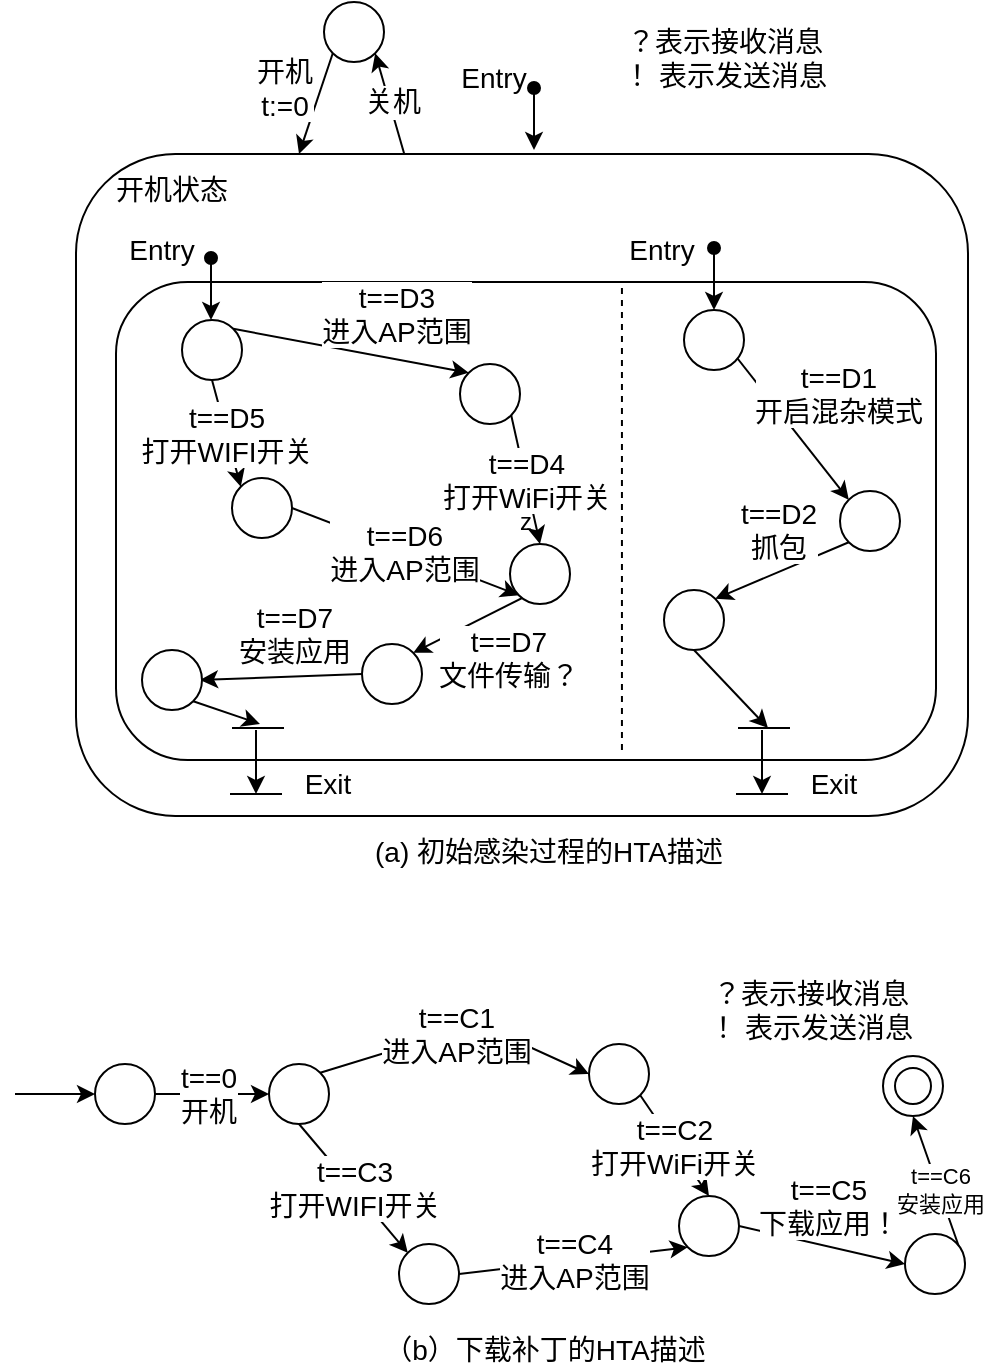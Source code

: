 <mxfile version="12.9.2" type="github" pages="3">
  <diagram id="aFrichsZubXLWK6YZcP_" name="Page-1">
    <mxGraphModel dx="946" dy="516" grid="0" gridSize="10" guides="1" tooltips="1" connect="1" arrows="1" fold="1" page="1" pageScale="1" pageWidth="827" pageHeight="1169" math="0" shadow="0">
      <root>
        <mxCell id="0" />
        <mxCell id="1" parent="0" />
        <mxCell id="72bKas-eFgV5V1hWHT99-27" value="" style="rounded=1;whiteSpace=wrap;html=1;" parent="1" vertex="1">
          <mxGeometry x="182" y="222" width="446" height="331" as="geometry" />
        </mxCell>
        <mxCell id="72bKas-eFgV5V1hWHT99-33" value="z" style="rounded=1;whiteSpace=wrap;html=1;" parent="1" vertex="1">
          <mxGeometry x="202" y="286" width="410" height="239" as="geometry" />
        </mxCell>
        <mxCell id="72bKas-eFgV5V1hWHT99-37" value="t==D4&lt;br&gt;打开WiFi开关" style="edgeStyle=none;rounded=0;orthogonalLoop=1;jettySize=auto;html=1;exitX=1;exitY=1;exitDx=0;exitDy=0;entryX=0.5;entryY=0;entryDx=0;entryDy=0;fontSize=14;" parent="1" source="72bKas-eFgV5V1hWHT99-35" target="72bKas-eFgV5V1hWHT99-36" edge="1">
          <mxGeometry relative="1" as="geometry" />
        </mxCell>
        <mxCell id="72bKas-eFgV5V1hWHT99-35" value="" style="ellipse;whiteSpace=wrap;html=1;aspect=fixed;" parent="1" vertex="1">
          <mxGeometry x="374" y="327" width="30" height="30" as="geometry" />
        </mxCell>
        <mxCell id="I7gtCPXE7NLi0zYZQrky-4" style="edgeStyle=none;rounded=0;orthogonalLoop=1;jettySize=auto;html=1;exitX=1;exitY=0.5;exitDx=0;exitDy=0;entryX=1;entryY=0;entryDx=0;entryDy=0;" parent="1" source="72bKas-eFgV5V1hWHT99-36" target="I7gtCPXE7NLi0zYZQrky-1" edge="1">
          <mxGeometry relative="1" as="geometry" />
        </mxCell>
        <mxCell id="I7gtCPXE7NLi0zYZQrky-6" value="&lt;font style=&quot;font-size: 14px&quot;&gt;t==D7&lt;br&gt;文件传输？&lt;/font&gt;" style="text;html=1;align=center;verticalAlign=middle;resizable=0;points=[];labelBackgroundColor=#ffffff;" parent="I7gtCPXE7NLi0zYZQrky-4" vertex="1" connectable="0">
          <mxGeometry x="-0.105" y="2" relative="1" as="geometry">
            <mxPoint x="2.73" y="22.04" as="offset" />
          </mxGeometry>
        </mxCell>
        <mxCell id="72bKas-eFgV5V1hWHT99-36" value="" style="ellipse;whiteSpace=wrap;html=1;aspect=fixed;" parent="1" vertex="1">
          <mxGeometry x="399" y="417" width="30" height="30" as="geometry" />
        </mxCell>
        <mxCell id="72bKas-eFgV5V1hWHT99-46" style="edgeStyle=none;rounded=0;orthogonalLoop=1;jettySize=auto;html=1;exitX=1;exitY=0;exitDx=0;exitDy=0;entryX=0;entryY=0;entryDx=0;entryDy=0;" parent="1" source="72bKas-eFgV5V1hWHT99-45" target="72bKas-eFgV5V1hWHT99-35" edge="1">
          <mxGeometry relative="1" as="geometry">
            <Array as="points" />
          </mxGeometry>
        </mxCell>
        <mxCell id="72bKas-eFgV5V1hWHT99-65" value="t==D3&lt;br&gt;进入AP范围" style="text;html=1;align=center;verticalAlign=middle;resizable=0;points=[];labelBackgroundColor=#ffffff;fontSize=14;" parent="72bKas-eFgV5V1hWHT99-46" vertex="1" connectable="0">
          <mxGeometry x="-0.023" y="-1" relative="1" as="geometry">
            <mxPoint x="23.63" y="-19.76" as="offset" />
          </mxGeometry>
        </mxCell>
        <mxCell id="72bKas-eFgV5V1hWHT99-56" value="t==D5&lt;br&gt;打开WIFI开关" style="edgeStyle=none;rounded=0;orthogonalLoop=1;jettySize=auto;html=1;exitX=0.5;exitY=1;exitDx=0;exitDy=0;entryX=0;entryY=0;entryDx=0;entryDy=0;fontSize=14;" parent="1" source="72bKas-eFgV5V1hWHT99-45" target="72bKas-eFgV5V1hWHT99-55" edge="1">
          <mxGeometry relative="1" as="geometry">
            <Array as="points" />
          </mxGeometry>
        </mxCell>
        <mxCell id="72bKas-eFgV5V1hWHT99-45" value="" style="ellipse;whiteSpace=wrap;html=1;aspect=fixed;" parent="1" vertex="1">
          <mxGeometry x="235" y="305" width="30" height="30" as="geometry" />
        </mxCell>
        <mxCell id="72bKas-eFgV5V1hWHT99-51" value="&lt;font style=&quot;font-size: 14px&quot;&gt;？表示接收消息&lt;br&gt;！ 表示发送消息&lt;/font&gt;" style="text;html=1;align=center;verticalAlign=middle;resizable=0;points=[];autosize=1;" parent="1" vertex="1">
          <mxGeometry x="446" y="154" width="120" height="40" as="geometry" />
        </mxCell>
        <mxCell id="72bKas-eFgV5V1hWHT99-57" value="t==D6&lt;br&gt;进入AP范围" style="edgeStyle=none;rounded=0;orthogonalLoop=1;jettySize=auto;html=1;exitX=1;exitY=0.5;exitDx=0;exitDy=0;entryX=0;entryY=1;entryDx=0;entryDy=0;fontSize=14;" parent="1" source="72bKas-eFgV5V1hWHT99-55" target="72bKas-eFgV5V1hWHT99-36" edge="1">
          <mxGeometry relative="1" as="geometry" />
        </mxCell>
        <mxCell id="72bKas-eFgV5V1hWHT99-55" value="" style="ellipse;whiteSpace=wrap;html=1;aspect=fixed;" parent="1" vertex="1">
          <mxGeometry x="260" y="384" width="30" height="30" as="geometry" />
        </mxCell>
        <mxCell id="72bKas-eFgV5V1hWHT99-64" value="&lt;font style=&quot;font-size: 14px&quot;&gt;开机状态&lt;/font&gt;" style="text;html=1;strokeColor=none;fillColor=none;align=center;verticalAlign=middle;whiteSpace=wrap;rounded=0;" parent="1" vertex="1">
          <mxGeometry x="200" y="230" width="60" height="20" as="geometry" />
        </mxCell>
        <mxCell id="I7gtCPXE7NLi0zYZQrky-5" value="&lt;font style=&quot;font-size: 14px&quot;&gt;t==D7&lt;br&gt;安装应用&lt;/font&gt;" style="edgeStyle=none;rounded=0;orthogonalLoop=1;jettySize=auto;html=1;exitX=0;exitY=0.5;exitDx=0;exitDy=0;entryX=1;entryY=0.5;entryDx=0;entryDy=0;" parent="1" source="I7gtCPXE7NLi0zYZQrky-1" edge="1">
          <mxGeometry x="-0.183" y="-21" relative="1" as="geometry">
            <mxPoint x="349" y="474" as="sourcePoint" />
            <mxPoint x="244" y="485" as="targetPoint" />
            <mxPoint as="offset" />
          </mxGeometry>
        </mxCell>
        <mxCell id="I7gtCPXE7NLi0zYZQrky-1" value="" style="ellipse;whiteSpace=wrap;html=1;aspect=fixed;" parent="1" vertex="1">
          <mxGeometry x="325" y="467" width="30" height="30" as="geometry" />
        </mxCell>
        <mxCell id="I7gtCPXE7NLi0zYZQrky-85" style="edgeStyle=none;rounded=0;orthogonalLoop=1;jettySize=auto;html=1;exitX=1;exitY=1;exitDx=0;exitDy=0;startArrow=none;startFill=0;" parent="1" source="I7gtCPXE7NLi0zYZQrky-2" edge="1">
          <mxGeometry relative="1" as="geometry">
            <mxPoint x="274" y="507" as="targetPoint" />
          </mxGeometry>
        </mxCell>
        <mxCell id="I7gtCPXE7NLi0zYZQrky-2" value="" style="ellipse;whiteSpace=wrap;html=1;aspect=fixed;" parent="1" vertex="1">
          <mxGeometry x="215" y="470" width="30" height="30" as="geometry" />
        </mxCell>
        <mxCell id="I7gtCPXE7NLi0zYZQrky-10" style="edgeStyle=none;rounded=0;orthogonalLoop=1;jettySize=auto;html=1;entryX=0;entryY=0;entryDx=0;entryDy=0;" parent="1" target="I7gtCPXE7NLi0zYZQrky-9" edge="1">
          <mxGeometry relative="1" as="geometry">
            <mxPoint x="511" y="322" as="sourcePoint" />
          </mxGeometry>
        </mxCell>
        <mxCell id="I7gtCPXE7NLi0zYZQrky-13" value="&lt;font style=&quot;font-size: 14px&quot;&gt;t==D1&lt;br&gt;开启混杂模式&lt;/font&gt;" style="text;html=1;align=center;verticalAlign=middle;resizable=0;points=[];labelBackgroundColor=#ffffff;" parent="I7gtCPXE7NLi0zYZQrky-10" vertex="1" connectable="0">
          <mxGeometry x="-0.162" y="2" relative="1" as="geometry">
            <mxPoint x="26.01" y="-9.45" as="offset" />
          </mxGeometry>
        </mxCell>
        <mxCell id="I7gtCPXE7NLi0zYZQrky-8" value="" style="ellipse;whiteSpace=wrap;html=1;aspect=fixed;" parent="1" vertex="1">
          <mxGeometry x="486" y="300" width="30" height="30" as="geometry" />
        </mxCell>
        <mxCell id="I7gtCPXE7NLi0zYZQrky-12" style="edgeStyle=none;rounded=0;orthogonalLoop=1;jettySize=auto;html=1;exitX=0;exitY=1;exitDx=0;exitDy=0;entryX=1;entryY=0;entryDx=0;entryDy=0;" parent="1" source="I7gtCPXE7NLi0zYZQrky-9" target="I7gtCPXE7NLi0zYZQrky-11" edge="1">
          <mxGeometry relative="1" as="geometry">
            <mxPoint x="612" y="414" as="targetPoint" />
          </mxGeometry>
        </mxCell>
        <mxCell id="I7gtCPXE7NLi0zYZQrky-62" value="&lt;font style=&quot;font-size: 14px&quot;&gt;t==D2&lt;br&gt;抓包&lt;/font&gt;" style="text;html=1;align=center;verticalAlign=middle;resizable=0;points=[];labelBackgroundColor=#ffffff;" parent="I7gtCPXE7NLi0zYZQrky-12" vertex="1" connectable="0">
          <mxGeometry x="-0.038" y="3" relative="1" as="geometry">
            <mxPoint x="-5.03" y="-22.88" as="offset" />
          </mxGeometry>
        </mxCell>
        <mxCell id="I7gtCPXE7NLi0zYZQrky-9" value="" style="ellipse;whiteSpace=wrap;html=1;aspect=fixed;" parent="1" vertex="1">
          <mxGeometry x="564" y="390.5" width="30" height="30" as="geometry" />
        </mxCell>
        <mxCell id="I7gtCPXE7NLi0zYZQrky-72" style="edgeStyle=none;rounded=0;orthogonalLoop=1;jettySize=auto;html=1;exitX=0.5;exitY=1;exitDx=0;exitDy=0;startArrow=none;startFill=0;" parent="1" source="I7gtCPXE7NLi0zYZQrky-11" edge="1">
          <mxGeometry relative="1" as="geometry">
            <mxPoint x="528" y="509" as="targetPoint" />
          </mxGeometry>
        </mxCell>
        <mxCell id="I7gtCPXE7NLi0zYZQrky-11" value="" style="ellipse;whiteSpace=wrap;html=1;aspect=fixed;" parent="1" vertex="1">
          <mxGeometry x="476" y="440" width="30" height="30" as="geometry" />
        </mxCell>
        <mxCell id="I7gtCPXE7NLi0zYZQrky-65" value="" style="endArrow=classic;html=1;startArrow=oval;startFill=1;entryX=0.5;entryY=0;entryDx=0;entryDy=0;" parent="1" target="I7gtCPXE7NLi0zYZQrky-8" edge="1">
          <mxGeometry width="50" height="50" relative="1" as="geometry">
            <mxPoint x="501" y="269" as="sourcePoint" />
            <mxPoint x="497" y="294" as="targetPoint" />
          </mxGeometry>
        </mxCell>
        <mxCell id="I7gtCPXE7NLi0zYZQrky-66" value="&lt;font style=&quot;font-size: 14px&quot;&gt;Entry&lt;/font&gt;" style="text;html=1;strokeColor=none;fillColor=none;align=center;verticalAlign=middle;whiteSpace=wrap;rounded=0;" parent="1" vertex="1">
          <mxGeometry x="455" y="260" width="40" height="20" as="geometry" />
        </mxCell>
        <mxCell id="I7gtCPXE7NLi0zYZQrky-71" value="" style="group" parent="1" vertex="1" connectable="0">
          <mxGeometry x="512" y="509" width="27" height="33" as="geometry" />
        </mxCell>
        <mxCell id="I7gtCPXE7NLi0zYZQrky-67" value="" style="endArrow=classic;html=1;" parent="I7gtCPXE7NLi0zYZQrky-71" edge="1">
          <mxGeometry width="50" height="50" relative="1" as="geometry">
            <mxPoint x="13" y="1" as="sourcePoint" />
            <mxPoint x="13" y="33" as="targetPoint" />
          </mxGeometry>
        </mxCell>
        <mxCell id="I7gtCPXE7NLi0zYZQrky-68" value="" style="endArrow=none;html=1;" parent="I7gtCPXE7NLi0zYZQrky-71" edge="1">
          <mxGeometry width="50" height="50" relative="1" as="geometry">
            <mxPoint x="1" as="sourcePoint" />
            <mxPoint x="27" as="targetPoint" />
          </mxGeometry>
        </mxCell>
        <mxCell id="I7gtCPXE7NLi0zYZQrky-70" value="" style="endArrow=none;html=1;" parent="I7gtCPXE7NLi0zYZQrky-71" edge="1">
          <mxGeometry width="50" height="50" relative="1" as="geometry">
            <mxPoint y="33" as="sourcePoint" />
            <mxPoint x="26" y="33" as="targetPoint" />
          </mxGeometry>
        </mxCell>
        <mxCell id="I7gtCPXE7NLi0zYZQrky-73" style="edgeStyle=none;rounded=0;orthogonalLoop=1;jettySize=auto;html=1;entryX=0.5;entryY=0;entryDx=0;entryDy=0;startArrow=none;startFill=0;" parent="1" source="I7gtCPXE7NLi0zYZQrky-8" target="I7gtCPXE7NLi0zYZQrky-8" edge="1">
          <mxGeometry relative="1" as="geometry" />
        </mxCell>
        <mxCell id="I7gtCPXE7NLi0zYZQrky-74" style="edgeStyle=none;rounded=0;orthogonalLoop=1;jettySize=auto;html=1;entryX=0.5;entryY=0;entryDx=0;entryDy=0;startArrow=none;startFill=0;" parent="1" source="I7gtCPXE7NLi0zYZQrky-8" target="I7gtCPXE7NLi0zYZQrky-8" edge="1">
          <mxGeometry relative="1" as="geometry" />
        </mxCell>
        <mxCell id="I7gtCPXE7NLi0zYZQrky-75" value="&lt;font style=&quot;font-size: 14px&quot;&gt;Entry&lt;/font&gt;" style="text;html=1;strokeColor=none;fillColor=none;align=center;verticalAlign=middle;whiteSpace=wrap;rounded=0;" parent="1" vertex="1">
          <mxGeometry x="205" y="260" width="40" height="20" as="geometry" />
        </mxCell>
        <mxCell id="I7gtCPXE7NLi0zYZQrky-76" value="" style="endArrow=classic;html=1;startArrow=oval;startFill=1;entryX=0.5;entryY=0;entryDx=0;entryDy=0;" parent="1" edge="1">
          <mxGeometry width="50" height="50" relative="1" as="geometry">
            <mxPoint x="249.5" y="274" as="sourcePoint" />
            <mxPoint x="249.5" y="305" as="targetPoint" />
          </mxGeometry>
        </mxCell>
        <mxCell id="I7gtCPXE7NLi0zYZQrky-81" value="" style="group" parent="1" vertex="1" connectable="0">
          <mxGeometry x="259" y="509" width="27" height="33" as="geometry" />
        </mxCell>
        <mxCell id="I7gtCPXE7NLi0zYZQrky-82" value="" style="endArrow=classic;html=1;" parent="I7gtCPXE7NLi0zYZQrky-81" edge="1">
          <mxGeometry width="50" height="50" relative="1" as="geometry">
            <mxPoint x="13" y="1" as="sourcePoint" />
            <mxPoint x="13" y="33" as="targetPoint" />
          </mxGeometry>
        </mxCell>
        <mxCell id="I7gtCPXE7NLi0zYZQrky-83" value="" style="endArrow=none;html=1;" parent="I7gtCPXE7NLi0zYZQrky-81" edge="1">
          <mxGeometry width="50" height="50" relative="1" as="geometry">
            <mxPoint x="1" as="sourcePoint" />
            <mxPoint x="27" as="targetPoint" />
          </mxGeometry>
        </mxCell>
        <mxCell id="I7gtCPXE7NLi0zYZQrky-84" value="" style="endArrow=none;html=1;" parent="I7gtCPXE7NLi0zYZQrky-81" edge="1">
          <mxGeometry width="50" height="50" relative="1" as="geometry">
            <mxPoint y="33" as="sourcePoint" />
            <mxPoint x="26" y="33" as="targetPoint" />
          </mxGeometry>
        </mxCell>
        <mxCell id="I7gtCPXE7NLi0zYZQrky-86" value="&lt;font style=&quot;font-size: 14px&quot;&gt;Exit&lt;/font&gt;" style="text;html=1;strokeColor=none;fillColor=none;align=center;verticalAlign=middle;whiteSpace=wrap;rounded=0;" parent="1" vertex="1">
          <mxGeometry x="288" y="527" width="40" height="20" as="geometry" />
        </mxCell>
        <mxCell id="I7gtCPXE7NLi0zYZQrky-87" value="&lt;font style=&quot;font-size: 14px&quot;&gt;Exit&lt;/font&gt;" style="text;html=1;strokeColor=none;fillColor=none;align=center;verticalAlign=middle;whiteSpace=wrap;rounded=0;" parent="1" vertex="1">
          <mxGeometry x="541" y="527" width="40" height="20" as="geometry" />
        </mxCell>
        <mxCell id="I7gtCPXE7NLi0zYZQrky-89" style="edgeStyle=none;rounded=0;orthogonalLoop=1;jettySize=auto;html=1;exitX=1;exitY=1;exitDx=0;exitDy=0;entryX=0.25;entryY=0;entryDx=0;entryDy=0;startArrow=none;startFill=0;" parent="1" source="I7gtCPXE7NLi0zYZQrky-88" target="72bKas-eFgV5V1hWHT99-27" edge="1">
          <mxGeometry relative="1" as="geometry" />
        </mxCell>
        <mxCell id="I7gtCPXE7NLi0zYZQrky-93" value="&lt;font style=&quot;font-size: 14px&quot;&gt;开机&lt;br&gt;t:=0&lt;/font&gt;" style="text;html=1;align=center;verticalAlign=middle;resizable=0;points=[];labelBackgroundColor=#ffffff;" parent="I7gtCPXE7NLi0zYZQrky-89" vertex="1" connectable="0">
          <mxGeometry x="-0.148" relative="1" as="geometry">
            <mxPoint x="-17.08" y="-4.41" as="offset" />
          </mxGeometry>
        </mxCell>
        <mxCell id="I7gtCPXE7NLi0zYZQrky-90" style="edgeStyle=none;rounded=0;orthogonalLoop=1;jettySize=auto;html=1;exitX=1;exitY=0;exitDx=0;exitDy=0;entryX=0.368;entryY=0;entryDx=0;entryDy=0;entryPerimeter=0;startArrow=classic;startFill=1;endArrow=none;endFill=0;" parent="1" source="I7gtCPXE7NLi0zYZQrky-88" target="72bKas-eFgV5V1hWHT99-27" edge="1">
          <mxGeometry relative="1" as="geometry" />
        </mxCell>
        <mxCell id="I7gtCPXE7NLi0zYZQrky-94" value="&lt;font style=&quot;font-size: 14px&quot;&gt;关机&lt;/font&gt;" style="text;html=1;align=center;verticalAlign=middle;resizable=0;points=[];labelBackgroundColor=#ffffff;" parent="I7gtCPXE7NLi0zYZQrky-90" vertex="1" connectable="0">
          <mxGeometry x="-0.018" y="1" relative="1" as="geometry">
            <mxPoint as="offset" />
          </mxGeometry>
        </mxCell>
        <mxCell id="I7gtCPXE7NLi0zYZQrky-88" value="" style="ellipse;whiteSpace=wrap;html=1;aspect=fixed;direction=south;" parent="1" vertex="1">
          <mxGeometry x="306" y="146" width="30" height="30" as="geometry" />
        </mxCell>
        <mxCell id="n618JuaTmS9eNeg3viYg-1" value="t==C2&lt;br&gt;打开WiFi开关" style="edgeStyle=none;rounded=0;orthogonalLoop=1;jettySize=auto;html=1;exitX=1;exitY=1;exitDx=0;exitDy=0;entryX=0.5;entryY=0;entryDx=0;entryDy=0;fontSize=14;" parent="1" source="n618JuaTmS9eNeg3viYg-2" target="n618JuaTmS9eNeg3viYg-5" edge="1">
          <mxGeometry relative="1" as="geometry" />
        </mxCell>
        <mxCell id="n618JuaTmS9eNeg3viYg-2" value="" style="ellipse;whiteSpace=wrap;html=1;aspect=fixed;" parent="1" vertex="1">
          <mxGeometry x="438.5" y="667" width="30" height="30" as="geometry" />
        </mxCell>
        <mxCell id="n618JuaTmS9eNeg3viYg-3" style="edgeStyle=none;rounded=0;orthogonalLoop=1;jettySize=auto;html=1;exitX=1;exitY=0.5;exitDx=0;exitDy=0;entryX=0;entryY=0.5;entryDx=0;entryDy=0;" parent="1" source="n618JuaTmS9eNeg3viYg-5" target="n618JuaTmS9eNeg3viYg-14" edge="1">
          <mxGeometry relative="1" as="geometry" />
        </mxCell>
        <mxCell id="n618JuaTmS9eNeg3viYg-4" value="&lt;font style=&quot;font-size: 14px&quot;&gt;t==C5&lt;br&gt;下载应用！&lt;/font&gt;" style="text;html=1;align=center;verticalAlign=middle;resizable=0;points=[];labelBackgroundColor=#ffffff;" parent="n618JuaTmS9eNeg3viYg-3" vertex="1" connectable="0">
          <mxGeometry x="-0.105" y="2" relative="1" as="geometry">
            <mxPoint x="6.73" y="-16.33" as="offset" />
          </mxGeometry>
        </mxCell>
        <mxCell id="n618JuaTmS9eNeg3viYg-5" value="" style="ellipse;whiteSpace=wrap;html=1;aspect=fixed;" parent="1" vertex="1">
          <mxGeometry x="483.5" y="743" width="30" height="30" as="geometry" />
        </mxCell>
        <mxCell id="n618JuaTmS9eNeg3viYg-6" style="edgeStyle=none;rounded=0;orthogonalLoop=1;jettySize=auto;html=1;exitX=1;exitY=0;exitDx=0;exitDy=0;entryX=0;entryY=0.5;entryDx=0;entryDy=0;" parent="1" source="n618JuaTmS9eNeg3viYg-9" target="n618JuaTmS9eNeg3viYg-2" edge="1">
          <mxGeometry relative="1" as="geometry">
            <Array as="points">
              <mxPoint x="383.5" y="657" />
            </Array>
          </mxGeometry>
        </mxCell>
        <mxCell id="n618JuaTmS9eNeg3viYg-7" value="t==C1&lt;br&gt;进入AP范围" style="text;html=1;align=center;verticalAlign=middle;resizable=0;points=[];labelBackgroundColor=#ffffff;fontSize=14;" parent="n618JuaTmS9eNeg3viYg-6" vertex="1" connectable="0">
          <mxGeometry x="-0.023" y="-1" relative="1" as="geometry">
            <mxPoint as="offset" />
          </mxGeometry>
        </mxCell>
        <mxCell id="n618JuaTmS9eNeg3viYg-8" value="t==C3&lt;br&gt;打开WIFI开关" style="edgeStyle=none;rounded=0;orthogonalLoop=1;jettySize=auto;html=1;exitX=0.5;exitY=1;exitDx=0;exitDy=0;entryX=0;entryY=0;entryDx=0;entryDy=0;fontSize=14;" parent="1" source="n618JuaTmS9eNeg3viYg-9" target="n618JuaTmS9eNeg3viYg-12" edge="1">
          <mxGeometry relative="1" as="geometry">
            <Array as="points" />
          </mxGeometry>
        </mxCell>
        <mxCell id="n618JuaTmS9eNeg3viYg-9" value="" style="ellipse;whiteSpace=wrap;html=1;aspect=fixed;" parent="1" vertex="1">
          <mxGeometry x="278.5" y="677" width="30" height="30" as="geometry" />
        </mxCell>
        <mxCell id="n618JuaTmS9eNeg3viYg-10" value="&lt;font style=&quot;font-size: 14px&quot;&gt;？表示接收消息&lt;br&gt;！ 表示发送消息&lt;/font&gt;" style="text;html=1;align=center;verticalAlign=middle;resizable=0;points=[];autosize=1;" parent="1" vertex="1">
          <mxGeometry x="488.5" y="630" width="120" height="40" as="geometry" />
        </mxCell>
        <mxCell id="n618JuaTmS9eNeg3viYg-11" value="t==C4&lt;br&gt;进入AP范围" style="edgeStyle=none;rounded=0;orthogonalLoop=1;jettySize=auto;html=1;exitX=1;exitY=0.5;exitDx=0;exitDy=0;entryX=0;entryY=1;entryDx=0;entryDy=0;fontSize=14;" parent="1" source="n618JuaTmS9eNeg3viYg-12" target="n618JuaTmS9eNeg3viYg-5" edge="1">
          <mxGeometry relative="1" as="geometry" />
        </mxCell>
        <mxCell id="n618JuaTmS9eNeg3viYg-12" value="" style="ellipse;whiteSpace=wrap;html=1;aspect=fixed;" parent="1" vertex="1">
          <mxGeometry x="343.5" y="767" width="30" height="30" as="geometry" />
        </mxCell>
        <mxCell id="n618JuaTmS9eNeg3viYg-13" value="t==C6&lt;br&gt;安装应用" style="edgeStyle=none;rounded=0;orthogonalLoop=1;jettySize=auto;html=1;exitX=1;exitY=0.5;exitDx=0;exitDy=0;entryX=0.5;entryY=1;entryDx=0;entryDy=0;" parent="1" source="n618JuaTmS9eNeg3viYg-14" target="n618JuaTmS9eNeg3viYg-15" edge="1">
          <mxGeometry relative="1" as="geometry" />
        </mxCell>
        <mxCell id="n618JuaTmS9eNeg3viYg-14" value="" style="ellipse;whiteSpace=wrap;html=1;aspect=fixed;" parent="1" vertex="1">
          <mxGeometry x="596.5" y="762" width="30" height="30" as="geometry" />
        </mxCell>
        <mxCell id="n618JuaTmS9eNeg3viYg-16" style="edgeStyle=none;rounded=0;orthogonalLoop=1;jettySize=auto;html=1;exitX=1;exitY=0.5;exitDx=0;exitDy=0;entryX=0;entryY=0.5;entryDx=0;entryDy=0;startArrow=none;startFill=0;" parent="1" source="n618JuaTmS9eNeg3viYg-18" target="n618JuaTmS9eNeg3viYg-9" edge="1">
          <mxGeometry relative="1" as="geometry" />
        </mxCell>
        <mxCell id="n618JuaTmS9eNeg3viYg-17" value="&lt;font style=&quot;font-size: 14px&quot;&gt;t==0&lt;br&gt;开机&lt;/font&gt;" style="text;html=1;align=center;verticalAlign=middle;resizable=0;points=[];labelBackgroundColor=#ffffff;" parent="n618JuaTmS9eNeg3viYg-16" vertex="1" connectable="0">
          <mxGeometry x="-0.062" relative="1" as="geometry">
            <mxPoint as="offset" />
          </mxGeometry>
        </mxCell>
        <mxCell id="n618JuaTmS9eNeg3viYg-18" value="" style="ellipse;whiteSpace=wrap;html=1;aspect=fixed;" parent="1" vertex="1">
          <mxGeometry x="191.5" y="677" width="30" height="30" as="geometry" />
        </mxCell>
        <mxCell id="n618JuaTmS9eNeg3viYg-19" value="" style="endArrow=classic;html=1;entryX=0;entryY=0.5;entryDx=0;entryDy=0;" parent="1" target="n618JuaTmS9eNeg3viYg-18" edge="1">
          <mxGeometry width="50" height="50" relative="1" as="geometry">
            <mxPoint x="151.5" y="692" as="sourcePoint" />
            <mxPoint x="163.5" y="670" as="targetPoint" />
          </mxGeometry>
        </mxCell>
        <mxCell id="n618JuaTmS9eNeg3viYg-20" value="&lt;font style=&quot;font-size: 14px&quot;&gt;(a) 初始感染过程的HTA描述&lt;/font&gt;" style="text;html=1;strokeColor=none;fillColor=none;align=center;verticalAlign=middle;whiteSpace=wrap;rounded=0;" parent="1" vertex="1">
          <mxGeometry x="325" y="561" width="187" height="20" as="geometry" />
        </mxCell>
        <mxCell id="n618JuaTmS9eNeg3viYg-21" value="&lt;font style=&quot;font-size: 14px&quot;&gt;（b）下载补丁的HTA描述&lt;/font&gt;" style="text;html=1;strokeColor=none;fillColor=none;align=center;verticalAlign=middle;whiteSpace=wrap;rounded=0;" parent="1" vertex="1">
          <mxGeometry x="301.5" y="810" width="229" height="20" as="geometry" />
        </mxCell>
        <mxCell id="n618JuaTmS9eNeg3viYg-23" value="" style="group" parent="1" vertex="1" connectable="0">
          <mxGeometry x="585.5" y="673" width="30" height="30" as="geometry" />
        </mxCell>
        <mxCell id="n618JuaTmS9eNeg3viYg-15" value="" style="ellipse;whiteSpace=wrap;html=1;aspect=fixed;" parent="n618JuaTmS9eNeg3viYg-23" vertex="1">
          <mxGeometry width="30" height="30" as="geometry" />
        </mxCell>
        <mxCell id="n618JuaTmS9eNeg3viYg-22" value="" style="ellipse;whiteSpace=wrap;html=1;aspect=fixed;" parent="n618JuaTmS9eNeg3viYg-23" vertex="1">
          <mxGeometry x="6" y="6" width="18" height="18" as="geometry" />
        </mxCell>
        <mxCell id="I8YicZDUsZ9lD5Q--U9I-1" value="" style="endArrow=classic;html=1;startArrow=oval;startFill=1;entryX=0.5;entryY=0;entryDx=0;entryDy=0;" parent="1" edge="1">
          <mxGeometry width="50" height="50" relative="1" as="geometry">
            <mxPoint x="411" y="189" as="sourcePoint" />
            <mxPoint x="411" y="220" as="targetPoint" />
          </mxGeometry>
        </mxCell>
        <mxCell id="I8YicZDUsZ9lD5Q--U9I-2" value="&lt;font style=&quot;font-size: 14px&quot;&gt;Entry&lt;/font&gt;" style="text;html=1;strokeColor=none;fillColor=none;align=center;verticalAlign=middle;whiteSpace=wrap;rounded=0;" parent="1" vertex="1">
          <mxGeometry x="371" y="174" width="40" height="20" as="geometry" />
        </mxCell>
        <mxCell id="I8YicZDUsZ9lD5Q--U9I-3" value="" style="endArrow=none;dashed=1;html=1;entryX=0.617;entryY=0.004;entryDx=0;entryDy=0;entryPerimeter=0;exitX=0.617;exitY=0.979;exitDx=0;exitDy=0;exitPerimeter=0;" parent="1" source="72bKas-eFgV5V1hWHT99-33" target="72bKas-eFgV5V1hWHT99-33" edge="1">
          <mxGeometry width="50" height="50" relative="1" as="geometry">
            <mxPoint x="74" y="437" as="sourcePoint" />
            <mxPoint x="124" y="387" as="targetPoint" />
          </mxGeometry>
        </mxCell>
      </root>
    </mxGraphModel>
  </diagram>
  <diagram id="OS8C5WKXuc7M7lFvb1HU" name="Page-2">
    <mxGraphModel dx="946" dy="516" grid="0" gridSize="10" guides="1" tooltips="1" connect="1" arrows="1" fold="1" page="1" pageScale="1" pageWidth="827" pageHeight="1169" math="0" shadow="0">
      <root>
        <mxCell id="QcViOcF529tnItvosPhE-0" />
        <mxCell id="QcViOcF529tnItvosPhE-1" parent="QcViOcF529tnItvosPhE-0" />
        <mxCell id="mZWHz2DVJqp_5d1Qk1-w-4" value="&lt;font style=&quot;font-size: 14px&quot;&gt;文件传输&lt;/font&gt;" style="edgeStyle=orthogonalEdgeStyle;rounded=0;orthogonalLoop=1;jettySize=auto;html=1;exitX=1;exitY=0.25;exitDx=0;exitDy=0;entryX=0;entryY=0.25;entryDx=0;entryDy=0;" parent="QcViOcF529tnItvosPhE-1" source="mZWHz2DVJqp_5d1Qk1-w-0" target="mZWHz2DVJqp_5d1Qk1-w-1" edge="1">
          <mxGeometry x="-0.143" y="10" relative="1" as="geometry">
            <mxPoint as="offset" />
          </mxGeometry>
        </mxCell>
        <mxCell id="mZWHz2DVJqp_5d1Qk1-w-0" value="&lt;font style=&quot;font-size: 14px&quot;&gt;仿真&lt;br&gt;用户&lt;/font&gt;" style="rounded=0;whiteSpace=wrap;html=1;" parent="QcViOcF529tnItvosPhE-1" vertex="1">
          <mxGeometry x="60" y="430" width="50" height="160" as="geometry" />
        </mxCell>
        <mxCell id="mZWHz2DVJqp_5d1Qk1-w-5" style="edgeStyle=orthogonalEdgeStyle;rounded=0;orthogonalLoop=1;jettySize=auto;html=1;exitX=1;exitY=0.25;exitDx=0;exitDy=0;entryX=0;entryY=0.25;entryDx=0;entryDy=0;dashed=1;" parent="QcViOcF529tnItvosPhE-1" source="mZWHz2DVJqp_5d1Qk1-w-1" target="mZWHz2DVJqp_5d1Qk1-w-3" edge="1">
          <mxGeometry relative="1" as="geometry" />
        </mxCell>
        <mxCell id="mZWHz2DVJqp_5d1Qk1-w-6" value="&lt;font style=&quot;font-size: 14px&quot;&gt;扫描&lt;/font&gt;" style="text;html=1;align=center;verticalAlign=middle;resizable=0;points=[];labelBackgroundColor=#ffffff;" parent="mZWHz2DVJqp_5d1Qk1-w-5" vertex="1" connectable="0">
          <mxGeometry x="0.022" y="1" relative="1" as="geometry">
            <mxPoint y="-9" as="offset" />
          </mxGeometry>
        </mxCell>
        <mxCell id="mZWHz2DVJqp_5d1Qk1-w-7" style="edgeStyle=orthogonalEdgeStyle;rounded=0;orthogonalLoop=1;jettySize=auto;html=1;exitX=1;exitY=0.5;exitDx=0;exitDy=0;entryX=0;entryY=0.5;entryDx=0;entryDy=0;dashed=1;" parent="QcViOcF529tnItvosPhE-1" source="mZWHz2DVJqp_5d1Qk1-w-1" target="mZWHz2DVJqp_5d1Qk1-w-3" edge="1">
          <mxGeometry relative="1" as="geometry" />
        </mxCell>
        <mxCell id="mZWHz2DVJqp_5d1Qk1-w-8" value="&lt;font style=&quot;font-size: 14px&quot;&gt;攻击&lt;/font&gt;" style="text;html=1;align=center;verticalAlign=middle;resizable=0;points=[];labelBackgroundColor=#ffffff;" parent="mZWHz2DVJqp_5d1Qk1-w-7" vertex="1" connectable="0">
          <mxGeometry relative="1" as="geometry">
            <mxPoint y="-10" as="offset" />
          </mxGeometry>
        </mxCell>
        <mxCell id="mZWHz2DVJqp_5d1Qk1-w-9" value="&lt;font style=&quot;font-size: 14px&quot;&gt;复制&lt;/font&gt;" style="edgeStyle=orthogonalEdgeStyle;rounded=0;orthogonalLoop=1;jettySize=auto;html=1;exitX=1;exitY=0.75;exitDx=0;exitDy=0;entryX=0;entryY=0.75;entryDx=0;entryDy=0;dashed=1;" parent="QcViOcF529tnItvosPhE-1" source="mZWHz2DVJqp_5d1Qk1-w-1" target="mZWHz2DVJqp_5d1Qk1-w-3" edge="1">
          <mxGeometry y="10" relative="1" as="geometry">
            <mxPoint as="offset" />
          </mxGeometry>
        </mxCell>
        <mxCell id="mZWHz2DVJqp_5d1Qk1-w-1" value="&lt;font style=&quot;font-size: 14px&quot;&gt;最初感染主机&lt;/font&gt;" style="rounded=0;whiteSpace=wrap;html=1;" parent="QcViOcF529tnItvosPhE-1" vertex="1">
          <mxGeometry x="180" y="430" width="50" height="160" as="geometry" />
        </mxCell>
        <mxCell id="mZWHz2DVJqp_5d1Qk1-w-11" style="edgeStyle=orthogonalEdgeStyle;rounded=0;orthogonalLoop=1;jettySize=auto;html=1;exitX=1;exitY=0.5;exitDx=0;exitDy=0;entryX=0;entryY=0.5;entryDx=0;entryDy=0;" parent="QcViOcF529tnItvosPhE-1" source="mZWHz2DVJqp_5d1Qk1-w-3" target="mZWHz2DVJqp_5d1Qk1-w-10" edge="1">
          <mxGeometry relative="1" as="geometry" />
        </mxCell>
        <mxCell id="mZWHz2DVJqp_5d1Qk1-w-12" value="&lt;font style=&quot;font-size: 14px&quot;&gt;下载应用&lt;/font&gt;" style="text;html=1;align=center;verticalAlign=middle;resizable=0;points=[];labelBackgroundColor=#ffffff;" parent="mZWHz2DVJqp_5d1Qk1-w-11" vertex="1" connectable="0">
          <mxGeometry x="-0.018" y="2" relative="1" as="geometry">
            <mxPoint x="-4" y="-12" as="offset" />
          </mxGeometry>
        </mxCell>
        <mxCell id="mZWHz2DVJqp_5d1Qk1-w-3" value="&lt;font style=&quot;font-size: 14px&quot;&gt;靶机&lt;/font&gt;" style="rounded=0;whiteSpace=wrap;html=1;" parent="QcViOcF529tnItvosPhE-1" vertex="1">
          <mxGeometry x="320" y="430" width="50" height="160" as="geometry" />
        </mxCell>
        <mxCell id="mZWHz2DVJqp_5d1Qk1-w-10" value="&lt;font style=&quot;font-size: 14px&quot;&gt;服务器&lt;/font&gt;" style="rounded=0;whiteSpace=wrap;html=1;" parent="QcViOcF529tnItvosPhE-1" vertex="1">
          <mxGeometry x="441" y="430" width="50" height="160" as="geometry" />
        </mxCell>
      </root>
    </mxGraphModel>
  </diagram>
  <diagram id="wAkDaSQZ4BGJu10r0Alu" name="Page-3">
    <mxGraphModel dx="946" dy="516" grid="1" gridSize="10" guides="1" tooltips="1" connect="1" arrows="1" fold="1" page="1" pageScale="1" pageWidth="827" pageHeight="1169" math="0" shadow="0">
      <root>
        <mxCell id="a1j12kgbCN-dSTeJvIJ7-0" />
        <mxCell id="a1j12kgbCN-dSTeJvIJ7-1" parent="a1j12kgbCN-dSTeJvIJ7-0" />
        <mxCell id="NJEcU-oL9rQNw698swnb-0" value="" style="rounded=1;whiteSpace=wrap;html=1;" parent="a1j12kgbCN-dSTeJvIJ7-1" vertex="1">
          <mxGeometry x="182" y="222" width="446" height="558" as="geometry" />
        </mxCell>
        <mxCell id="NJEcU-oL9rQNw698swnb-1" value="" style="rounded=1;whiteSpace=wrap;html=1;" parent="a1j12kgbCN-dSTeJvIJ7-1" vertex="1">
          <mxGeometry x="202" y="286" width="410" height="239" as="geometry" />
        </mxCell>
        <mxCell id="Hy9gdf-j_098mDrj9bar-2" value="" style="rounded=0;orthogonalLoop=1;jettySize=auto;html=1;" edge="1" parent="a1j12kgbCN-dSTeJvIJ7-1" source="NJEcU-oL9rQNw698swnb-10" target="Hy9gdf-j_098mDrj9bar-1">
          <mxGeometry relative="1" as="geometry" />
        </mxCell>
        <mxCell id="Hy9gdf-j_098mDrj9bar-4" value="" style="rounded=0;orthogonalLoop=1;jettySize=auto;html=1;" edge="1" parent="a1j12kgbCN-dSTeJvIJ7-1" source="NJEcU-oL9rQNw698swnb-10" target="Hy9gdf-j_098mDrj9bar-3">
          <mxGeometry relative="1" as="geometry" />
        </mxCell>
        <mxCell id="NJEcU-oL9rQNw698swnb-10" value="" style="ellipse;whiteSpace=wrap;html=1;aspect=fixed;" parent="a1j12kgbCN-dSTeJvIJ7-1" vertex="1">
          <mxGeometry x="235" y="305" width="30" height="30" as="geometry" />
        </mxCell>
        <mxCell id="Hy9gdf-j_098mDrj9bar-7" style="edgeStyle=none;rounded=0;orthogonalLoop=1;jettySize=auto;html=1;exitX=0.5;exitY=1;exitDx=0;exitDy=0;entryX=1;entryY=0;entryDx=0;entryDy=0;" edge="1" parent="a1j12kgbCN-dSTeJvIJ7-1" source="Hy9gdf-j_098mDrj9bar-3" target="Hy9gdf-j_098mDrj9bar-8">
          <mxGeometry relative="1" as="geometry">
            <mxPoint x="282.036" y="473.421" as="targetPoint" />
          </mxGeometry>
        </mxCell>
        <mxCell id="Hy9gdf-j_098mDrj9bar-3" value="" style="ellipse;whiteSpace=wrap;html=1;aspect=fixed;" vertex="1" parent="a1j12kgbCN-dSTeJvIJ7-1">
          <mxGeometry x="328" y="370" width="30" height="30" as="geometry" />
        </mxCell>
        <mxCell id="Hy9gdf-j_098mDrj9bar-6" value="" style="edgeStyle=none;rounded=0;orthogonalLoop=1;jettySize=auto;html=1;entryX=0;entryY=0;entryDx=0;entryDy=0;" edge="1" parent="a1j12kgbCN-dSTeJvIJ7-1" source="Hy9gdf-j_098mDrj9bar-1" target="Hy9gdf-j_098mDrj9bar-8">
          <mxGeometry relative="1" as="geometry">
            <mxPoint x="268.938" y="470.429" as="targetPoint" />
          </mxGeometry>
        </mxCell>
        <mxCell id="Hy9gdf-j_098mDrj9bar-1" value="" style="ellipse;whiteSpace=wrap;html=1;aspect=fixed;" vertex="1" parent="a1j12kgbCN-dSTeJvIJ7-1">
          <mxGeometry x="235" y="380" width="30" height="30" as="geometry" />
        </mxCell>
        <mxCell id="NJEcU-oL9rQNw698swnb-11" value="&lt;font style=&quot;font-size: 14px&quot;&gt;？表示接收消息&lt;br&gt;！ 表示发送消息&lt;/font&gt;" style="text;html=1;align=center;verticalAlign=middle;resizable=0;points=[];autosize=1;" parent="a1j12kgbCN-dSTeJvIJ7-1" vertex="1">
          <mxGeometry x="446" y="154" width="120" height="40" as="geometry" />
        </mxCell>
        <mxCell id="NJEcU-oL9rQNw698swnb-14" value="&lt;font style=&quot;font-size: 14px&quot;&gt;非飞行模式&lt;/font&gt;" style="text;html=1;strokeColor=none;fillColor=none;align=center;verticalAlign=middle;whiteSpace=wrap;rounded=0;" parent="a1j12kgbCN-dSTeJvIJ7-1" vertex="1">
          <mxGeometry x="200" y="230" width="100" height="20" as="geometry" />
        </mxCell>
        <mxCell id="NJEcU-oL9rQNw698swnb-19" style="edgeStyle=none;rounded=0;orthogonalLoop=1;jettySize=auto;html=1;entryX=0.5;entryY=0;entryDx=0;entryDy=0;" parent="a1j12kgbCN-dSTeJvIJ7-1" target="NJEcU-oL9rQNw698swnb-24" edge="1">
          <mxGeometry relative="1" as="geometry">
            <mxPoint x="511" y="322" as="sourcePoint" />
          </mxGeometry>
        </mxCell>
        <mxCell id="NJEcU-oL9rQNw698swnb-20" value="&lt;span style=&quot;font-size: 14px&quot;&gt;加入基站范围&lt;/span&gt;" style="text;html=1;align=center;verticalAlign=middle;resizable=0;points=[];labelBackgroundColor=#ffffff;" parent="NJEcU-oL9rQNw698swnb-19" vertex="1" connectable="0">
          <mxGeometry x="-0.162" y="2" relative="1" as="geometry">
            <mxPoint x="-3.68" y="-7.46" as="offset" />
          </mxGeometry>
        </mxCell>
        <mxCell id="NJEcU-oL9rQNw698swnb-21" value="" style="ellipse;whiteSpace=wrap;html=1;aspect=fixed;" parent="a1j12kgbCN-dSTeJvIJ7-1" vertex="1">
          <mxGeometry x="486" y="300" width="30" height="30" as="geometry" />
        </mxCell>
        <mxCell id="NJEcU-oL9rQNw698swnb-24" value="" style="ellipse;whiteSpace=wrap;html=1;aspect=fixed;" parent="a1j12kgbCN-dSTeJvIJ7-1" vertex="1">
          <mxGeometry x="512" y="479" width="30" height="30" as="geometry" />
        </mxCell>
        <mxCell id="NJEcU-oL9rQNw698swnb-27" value="" style="endArrow=classic;html=1;startArrow=oval;startFill=1;entryX=0.5;entryY=0;entryDx=0;entryDy=0;" parent="a1j12kgbCN-dSTeJvIJ7-1" target="NJEcU-oL9rQNw698swnb-21" edge="1">
          <mxGeometry width="50" height="50" relative="1" as="geometry">
            <mxPoint x="501" y="269" as="sourcePoint" />
            <mxPoint x="497" y="294" as="targetPoint" />
          </mxGeometry>
        </mxCell>
        <mxCell id="NJEcU-oL9rQNw698swnb-28" value="&lt;font style=&quot;font-size: 14px&quot;&gt;Entry&lt;/font&gt;" style="text;html=1;strokeColor=none;fillColor=none;align=center;verticalAlign=middle;whiteSpace=wrap;rounded=0;" parent="a1j12kgbCN-dSTeJvIJ7-1" vertex="1">
          <mxGeometry x="455" y="260" width="40" height="20" as="geometry" />
        </mxCell>
        <mxCell id="NJEcU-oL9rQNw698swnb-29" value="" style="group" parent="a1j12kgbCN-dSTeJvIJ7-1" vertex="1" connectable="0">
          <mxGeometry x="512" y="509" width="27" height="33" as="geometry" />
        </mxCell>
        <mxCell id="NJEcU-oL9rQNw698swnb-30" value="" style="endArrow=classic;html=1;" parent="NJEcU-oL9rQNw698swnb-29" edge="1">
          <mxGeometry width="50" height="50" relative="1" as="geometry">
            <mxPoint x="13" y="1" as="sourcePoint" />
            <mxPoint x="13" y="33" as="targetPoint" />
          </mxGeometry>
        </mxCell>
        <mxCell id="NJEcU-oL9rQNw698swnb-31" value="" style="endArrow=none;html=1;" parent="NJEcU-oL9rQNw698swnb-29" edge="1">
          <mxGeometry width="50" height="50" relative="1" as="geometry">
            <mxPoint x="1" as="sourcePoint" />
            <mxPoint x="27" as="targetPoint" />
          </mxGeometry>
        </mxCell>
        <mxCell id="NJEcU-oL9rQNw698swnb-32" value="" style="endArrow=none;html=1;" parent="NJEcU-oL9rQNw698swnb-29" edge="1">
          <mxGeometry width="50" height="50" relative="1" as="geometry">
            <mxPoint y="33" as="sourcePoint" />
            <mxPoint x="26" y="33" as="targetPoint" />
          </mxGeometry>
        </mxCell>
        <mxCell id="NJEcU-oL9rQNw698swnb-33" style="edgeStyle=none;rounded=0;orthogonalLoop=1;jettySize=auto;html=1;entryX=0.5;entryY=0;entryDx=0;entryDy=0;startArrow=none;startFill=0;" parent="a1j12kgbCN-dSTeJvIJ7-1" source="NJEcU-oL9rQNw698swnb-21" target="NJEcU-oL9rQNw698swnb-21" edge="1">
          <mxGeometry relative="1" as="geometry" />
        </mxCell>
        <mxCell id="NJEcU-oL9rQNw698swnb-34" style="edgeStyle=none;rounded=0;orthogonalLoop=1;jettySize=auto;html=1;entryX=0.5;entryY=0;entryDx=0;entryDy=0;startArrow=none;startFill=0;" parent="a1j12kgbCN-dSTeJvIJ7-1" source="NJEcU-oL9rQNw698swnb-21" target="NJEcU-oL9rQNw698swnb-21" edge="1">
          <mxGeometry relative="1" as="geometry" />
        </mxCell>
        <mxCell id="NJEcU-oL9rQNw698swnb-35" value="&lt;font style=&quot;font-size: 14px&quot;&gt;Entry&lt;/font&gt;" style="text;html=1;strokeColor=none;fillColor=none;align=center;verticalAlign=middle;whiteSpace=wrap;rounded=0;" parent="a1j12kgbCN-dSTeJvIJ7-1" vertex="1">
          <mxGeometry x="205" y="260" width="40" height="20" as="geometry" />
        </mxCell>
        <mxCell id="NJEcU-oL9rQNw698swnb-36" value="" style="endArrow=classic;html=1;startArrow=oval;startFill=1;entryX=0.5;entryY=0;entryDx=0;entryDy=0;" parent="a1j12kgbCN-dSTeJvIJ7-1" edge="1">
          <mxGeometry width="50" height="50" relative="1" as="geometry">
            <mxPoint x="249.5" y="274" as="sourcePoint" />
            <mxPoint x="249.5" y="305" as="targetPoint" />
          </mxGeometry>
        </mxCell>
        <mxCell id="NJEcU-oL9rQNw698swnb-41" value="&lt;font style=&quot;font-size: 14px&quot;&gt;Exit&lt;/font&gt;" style="text;html=1;strokeColor=none;fillColor=none;align=center;verticalAlign=middle;whiteSpace=wrap;rounded=0;" parent="a1j12kgbCN-dSTeJvIJ7-1" vertex="1">
          <mxGeometry x="318" y="527" width="40" height="20" as="geometry" />
        </mxCell>
        <mxCell id="NJEcU-oL9rQNw698swnb-42" value="&lt;font style=&quot;font-size: 14px&quot;&gt;Exit&lt;/font&gt;" style="text;html=1;strokeColor=none;fillColor=none;align=center;verticalAlign=middle;whiteSpace=wrap;rounded=0;" parent="a1j12kgbCN-dSTeJvIJ7-1" vertex="1">
          <mxGeometry x="541" y="527" width="40" height="20" as="geometry" />
        </mxCell>
        <mxCell id="NJEcU-oL9rQNw698swnb-43" style="edgeStyle=none;rounded=0;orthogonalLoop=1;jettySize=auto;html=1;exitX=1;exitY=1;exitDx=0;exitDy=0;entryX=0.25;entryY=0;entryDx=0;entryDy=0;startArrow=none;startFill=0;" parent="a1j12kgbCN-dSTeJvIJ7-1" source="NJEcU-oL9rQNw698swnb-47" target="NJEcU-oL9rQNw698swnb-0" edge="1">
          <mxGeometry relative="1" as="geometry" />
        </mxCell>
        <mxCell id="NJEcU-oL9rQNw698swnb-44" value="&lt;span style=&quot;font-size: 14px&quot;&gt;关闭飞行模式？&lt;/span&gt;" style="text;html=1;align=center;verticalAlign=middle;resizable=0;points=[];labelBackgroundColor=#ffffff;" parent="NJEcU-oL9rQNw698swnb-43" vertex="1" connectable="0">
          <mxGeometry x="-0.148" relative="1" as="geometry">
            <mxPoint x="-17.08" y="-4.41" as="offset" />
          </mxGeometry>
        </mxCell>
        <mxCell id="NJEcU-oL9rQNw698swnb-45" style="edgeStyle=none;rounded=0;orthogonalLoop=1;jettySize=auto;html=1;exitX=1;exitY=0;exitDx=0;exitDy=0;entryX=0.5;entryY=0;entryDx=0;entryDy=0;startArrow=classic;startFill=1;endArrow=none;endFill=0;" parent="a1j12kgbCN-dSTeJvIJ7-1" source="NJEcU-oL9rQNw698swnb-47" target="NJEcU-oL9rQNw698swnb-0" edge="1">
          <mxGeometry relative="1" as="geometry" />
        </mxCell>
        <mxCell id="NJEcU-oL9rQNw698swnb-46" value="&lt;font style=&quot;font-size: 14px&quot;&gt;开启飞行模式？&lt;/font&gt;" style="text;html=1;align=center;verticalAlign=middle;resizable=0;points=[];labelBackgroundColor=#ffffff;" parent="NJEcU-oL9rQNw698swnb-45" vertex="1" connectable="0">
          <mxGeometry x="-0.018" y="1" relative="1" as="geometry">
            <mxPoint as="offset" />
          </mxGeometry>
        </mxCell>
        <mxCell id="NJEcU-oL9rQNw698swnb-47" value="飞行模式" style="ellipse;whiteSpace=wrap;html=1;aspect=fixed;direction=south;" parent="a1j12kgbCN-dSTeJvIJ7-1" vertex="1">
          <mxGeometry x="310" y="60" width="30" height="30" as="geometry" />
        </mxCell>
        <mxCell id="NJEcU-oL9rQNw698swnb-70" value="" style="endArrow=classic;html=1;startArrow=oval;startFill=1;entryX=0.5;entryY=0;entryDx=0;entryDy=0;" parent="a1j12kgbCN-dSTeJvIJ7-1" edge="1">
          <mxGeometry width="50" height="50" relative="1" as="geometry">
            <mxPoint x="411" y="189" as="sourcePoint" />
            <mxPoint x="411" y="220" as="targetPoint" />
          </mxGeometry>
        </mxCell>
        <mxCell id="NJEcU-oL9rQNw698swnb-71" value="&lt;font style=&quot;font-size: 14px&quot;&gt;Entry&lt;/font&gt;" style="text;html=1;strokeColor=none;fillColor=none;align=center;verticalAlign=middle;whiteSpace=wrap;rounded=0;" parent="a1j12kgbCN-dSTeJvIJ7-1" vertex="1">
          <mxGeometry x="371" y="174" width="40" height="20" as="geometry" />
        </mxCell>
        <mxCell id="NJEcU-oL9rQNw698swnb-72" value="" style="endArrow=none;dashed=1;html=1;entryX=0.617;entryY=0.004;entryDx=0;entryDy=0;entryPerimeter=0;exitX=0.617;exitY=0.979;exitDx=0;exitDy=0;exitPerimeter=0;" parent="a1j12kgbCN-dSTeJvIJ7-1" source="NJEcU-oL9rQNw698swnb-1" target="NJEcU-oL9rQNw698swnb-1" edge="1">
          <mxGeometry width="50" height="50" relative="1" as="geometry">
            <mxPoint x="74" y="437" as="sourcePoint" />
            <mxPoint x="124" y="387" as="targetPoint" />
          </mxGeometry>
        </mxCell>
        <mxCell id="NJEcU-oL9rQNw698swnb-147" value="&lt;font style=&quot;font-size: 14px&quot;&gt;功能&lt;br&gt;&lt;br&gt;  &lt;br&gt;  移动终端&lt;br&gt;  &lt;br&gt;  &lt;br&gt;  开关机、重启&lt;br&gt;&lt;br&gt;  &lt;br&gt;  联网（不联网也可以是在虚拟网络中联通）&lt;br&gt;  &lt;br&gt;操作系统初始化&lt;br&gt;  &lt;br&gt;无线网卡工作模式&lt;br&gt;充电&lt;br&gt;热点开启（和ap生成原理一样）&lt;br&gt;飞行模式&lt;br&gt;移动行为&lt;br&gt;蓝牙&lt;br&gt;usb连接&lt;br&gt;手动选择AP(选择信号不一定是最强的)&lt;br&gt;流量上网开关&lt;br&gt;  &lt;br&gt; &lt;br&gt; &lt;br&gt;  &lt;br&gt;  路由器&lt;br&gt;  操作系统初始化&lt;br&gt;  &lt;br&gt;端口状态改变&lt;br&gt;  &lt;br&gt;蜂窝基站&lt;br&gt;  &lt;br&gt;基站位置，发射功率&lt;br&gt;  &lt;br&gt;AP[l1]&amp;nbsp;&lt;br&gt;  &lt;br&gt;  修改SSID&lt;br&gt;  认证方式选择（WPA,WEP）&lt;br&gt;密码设置&lt;br&gt;Ssid广播开启[l2]&amp;nbsp;&lt;br&gt;&amp;nbsp;[l1]只用软件就有iw命令&lt;br&gt;&lt;br&gt;&lt;/font&gt;" style="text;html=1;" parent="a1j12kgbCN-dSTeJvIJ7-1" vertex="1">
          <mxGeometry x="660" y="10" width="250" height="700" as="geometry" />
        </mxCell>
        <mxCell id="Hy9gdf-j_098mDrj9bar-0" value="虽然在加入AP范围、打开wlan开关的过程中随时可能开启飞行模式，但是类比开关机，随时可能开关机但是将开机、关机设置为互斥状态即可，参考HTA论文心脏起搏器" style="shape=note;whiteSpace=wrap;html=1;backgroundOutline=1;darkOpacity=0.05;" vertex="1" parent="a1j12kgbCN-dSTeJvIJ7-1">
          <mxGeometry x="60" y="50" width="180" height="140" as="geometry" />
        </mxCell>
        <mxCell id="Hy9gdf-j_098mDrj9bar-15" style="edgeStyle=none;rounded=0;orthogonalLoop=1;jettySize=auto;html=1;exitX=1;exitY=0.5;exitDx=0;exitDy=0;entryX=0;entryY=0;entryDx=0;entryDy=0;" edge="1" parent="a1j12kgbCN-dSTeJvIJ7-1" source="Hy9gdf-j_098mDrj9bar-8" target="Hy9gdf-j_098mDrj9bar-19">
          <mxGeometry relative="1" as="geometry">
            <mxPoint x="490" y="630" as="targetPoint" />
          </mxGeometry>
        </mxCell>
        <mxCell id="Hy9gdf-j_098mDrj9bar-8" value="" style="ellipse;whiteSpace=wrap;html=1;aspect=fixed;" vertex="1" parent="a1j12kgbCN-dSTeJvIJ7-1">
          <mxGeometry x="265" y="610" width="30" height="30" as="geometry" />
        </mxCell>
        <mxCell id="Hy9gdf-j_098mDrj9bar-16" style="edgeStyle=none;rounded=0;orthogonalLoop=1;jettySize=auto;html=1;exitX=0;exitY=0.5;exitDx=0;exitDy=0;entryX=1;entryY=1;entryDx=0;entryDy=0;" edge="1" parent="a1j12kgbCN-dSTeJvIJ7-1" source="Hy9gdf-j_098mDrj9bar-19" target="Hy9gdf-j_098mDrj9bar-8">
          <mxGeometry relative="1" as="geometry">
            <mxPoint x="490" y="650" as="sourcePoint" />
          </mxGeometry>
        </mxCell>
        <mxCell id="Hy9gdf-j_098mDrj9bar-11" style="edgeStyle=none;rounded=0;orthogonalLoop=1;jettySize=auto;html=1;exitX=0.5;exitY=1;exitDx=0;exitDy=0;entryX=1;entryY=0;entryDx=0;entryDy=0;" edge="1" parent="a1j12kgbCN-dSTeJvIJ7-1" source="Hy9gdf-j_098mDrj9bar-9" target="Hy9gdf-j_098mDrj9bar-19">
          <mxGeometry relative="1" as="geometry">
            <mxPoint x="529.199" y="610" as="targetPoint" />
            <Array as="points">
              <mxPoint x="560" y="600" />
            </Array>
          </mxGeometry>
        </mxCell>
        <mxCell id="Hy9gdf-j_098mDrj9bar-18" value="开启热点" style="text;html=1;align=center;verticalAlign=middle;resizable=0;points=[];labelBackgroundColor=#ffffff;" vertex="1" connectable="0" parent="Hy9gdf-j_098mDrj9bar-11">
          <mxGeometry x="-0.03" y="1" relative="1" as="geometry">
            <mxPoint x="30.93" y="-4.35" as="offset" />
          </mxGeometry>
        </mxCell>
        <mxCell id="Hy9gdf-j_098mDrj9bar-9" value="" style="ellipse;whiteSpace=wrap;html=1;aspect=fixed;" vertex="1" parent="a1j12kgbCN-dSTeJvIJ7-1">
          <mxGeometry x="509" y="547" width="30" height="30" as="geometry" />
        </mxCell>
        <mxCell id="Hy9gdf-j_098mDrj9bar-13" style="edgeStyle=none;rounded=0;orthogonalLoop=1;jettySize=auto;html=1;entryX=0;entryY=1;entryDx=0;entryDy=0;exitX=0.5;exitY=0;exitDx=0;exitDy=0;" edge="1" parent="a1j12kgbCN-dSTeJvIJ7-1" source="Hy9gdf-j_098mDrj9bar-19" target="Hy9gdf-j_098mDrj9bar-9">
          <mxGeometry relative="1" as="geometry">
            <mxPoint x="513" y="610" as="sourcePoint" />
            <Array as="points">
              <mxPoint x="500" y="610" />
            </Array>
          </mxGeometry>
        </mxCell>
        <mxCell id="Hy9gdf-j_098mDrj9bar-19" value="" style="ellipse;whiteSpace=wrap;html=1;aspect=fixed;" vertex="1" parent="a1j12kgbCN-dSTeJvIJ7-1">
          <mxGeometry x="509" y="630" width="30" height="30" as="geometry" />
        </mxCell>
        <mxCell id="Hy9gdf-j_098mDrj9bar-20" value="加一些约束条件让他们相互转换" style="shape=callout;whiteSpace=wrap;html=1;perimeter=calloutPerimeter;" vertex="1" parent="a1j12kgbCN-dSTeJvIJ7-1">
          <mxGeometry x="354" y="585" width="120" height="80" as="geometry" />
        </mxCell>
        <mxCell id="Hy9gdf-j_098mDrj9bar-21" value="UE加入请求？" style="edgeStyle=none;rounded=0;orthogonalLoop=1;jettySize=auto;html=1;exitX=1;exitY=1;exitDx=0;exitDy=0;entryX=0;entryY=1;entryDx=0;entryDy=0;" edge="1" parent="a1j12kgbCN-dSTeJvIJ7-1" source="Hy9gdf-j_098mDrj9bar-19" target="Hy9gdf-j_098mDrj9bar-19">
          <mxGeometry relative="1" as="geometry">
            <Array as="points">
              <mxPoint x="524" y="710" />
            </Array>
          </mxGeometry>
        </mxCell>
      </root>
    </mxGraphModel>
  </diagram>
</mxfile>
